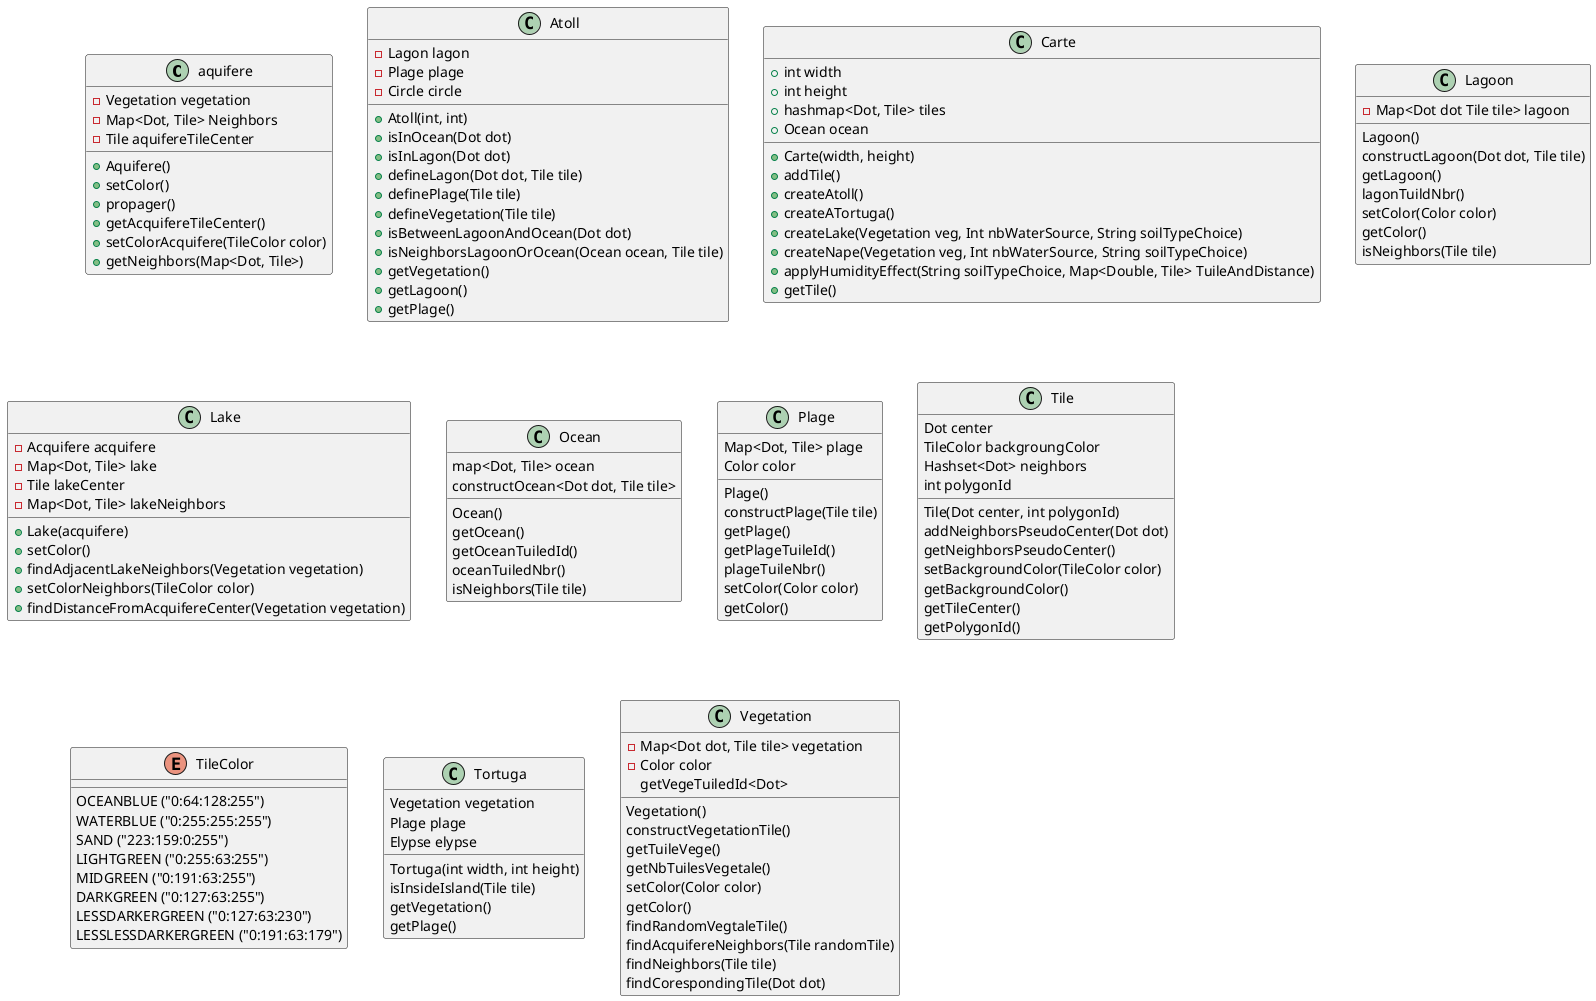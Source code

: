 @startuml

class aquifere {
    - Vegetation vegetation
    - Map<Dot, Tile> Neighbors
    - Tile aquifereTileCenter
    + Aquifere()
    + setColor()
    + propager()
    + getAcquifereTileCenter()
    + setColorAcquifere(TileColor color)
    + getNeighbors(Map<Dot, Tile>)
}

class Atoll {
    - Lagon lagon
    - Plage plage
    - Circle circle
    + Atoll(int, int)
    + isInOcean(Dot dot)
    + isInLagon(Dot dot)
    + defineLagon(Dot dot, Tile tile)
    + definePlage(Tile tile)
    + defineVegetation(Tile tile)
    + isBetweenLagoonAndOcean(Dot dot)
    + isNeighborsLagoonOrOcean(Ocean ocean, Tile tile)
    + getVegetation()
    + getLagoon()
    + getPlage()
}

class Carte{
    + int width
    + int height
    + hashmap<Dot, Tile> tiles
    + Ocean ocean
    + Carte(width, height)
    + addTile()
    + createAtoll()
    + createATortuga()
    + createLake(Vegetation veg, Int nbWaterSource, String soilTypeChoice)
    + createNape(Vegetation veg, Int nbWaterSource, String soilTypeChoice)
    + applyHumidityEffect(String soilTypeChoice, Map<Double, Tile> TuileAndDistance)
    + getTile()
}
class Lagoon {
    - Map<Dot dot Tile tile> lagoon
    Lagoon()
    constructLagoon(Dot dot, Tile tile)
    getLagoon()
    lagonTuildNbr()
    setColor(Color color)
    getColor()
    isNeighbors(Tile tile)
}

class Lake{
    - Acquifere acquifere
    - Map<Dot, Tile> lake
    - Tile lakeCenter
    - Map<Dot, Tile> lakeNeighbors
    + Lake(acquifere)
    + setColor()
    + findAdjacentLakeNeighbors(Vegetation vegetation)
    + setColorNeighbors(TileColor color)
    + findDistanceFromAcquifereCenter(Vegetation vegetation)
}
class Ocean{
    map<Dot, Tile> ocean
    Ocean()
    constructOcean<Dot dot, Tile tile>
    getOcean()
    getOceanTuiledId()
    oceanTuiledNbr()
    isNeighbors(Tile tile)
}

class Plage{
    Map<Dot, Tile> plage
    Color color
    Plage()
    constructPlage(Tile tile)
    getPlage()
    getPlageTuileId()
    plageTuileNbr()
    setColor(Color color)
    getColor()
}

Class Tile{
    Dot center
    TileColor backgroungColor
    Hashset<Dot> neighbors
    int polygonId
    Tile(Dot center, int polygonId)
    addNeighborsPseudoCenter(Dot dot)
    getNeighborsPseudoCenter()
    setBackgroundColor(TileColor color)
    getBackgroundColor()
    getTileCenter()
    getPolygonId()
}
Enum TileColor{
    OCEANBLUE ("0:64:128:255")
    WATERBLUE ("0:255:255:255")
    SAND ("223:159:0:255")
    LIGHTGREEN ("0:255:63:255")
    MIDGREEN ("0:191:63:255")
    DARKGREEN ("0:127:63:255")
    LESSDARKERGREEN ("0:127:63:230")
    LESSLESSDARKERGREEN ("0:191:63:179")
}

Class Tortuga{
    Vegetation vegetation
    Plage plage
    Elypse elypse
    Tortuga(int width, int height)
    isInsideIsland(Tile tile)
    getVegetation()
    getPlage()
}

class Vegetation{
    - Map<Dot dot, Tile tile> vegetation
    - Color color
    Vegetation()
    constructVegetationTile()
    getTuileVege()
    getVegeTuiledId<Dot>
    getNbTuilesVegetale()
    setColor(Color color)
    getColor()
    findRandomVegtaleTile()
    findAcquifereNeighbors(Tile randomTile)
    findNeighbors(Tile tile)
    findCorespondingTile(Dot dot)
}

@enduml